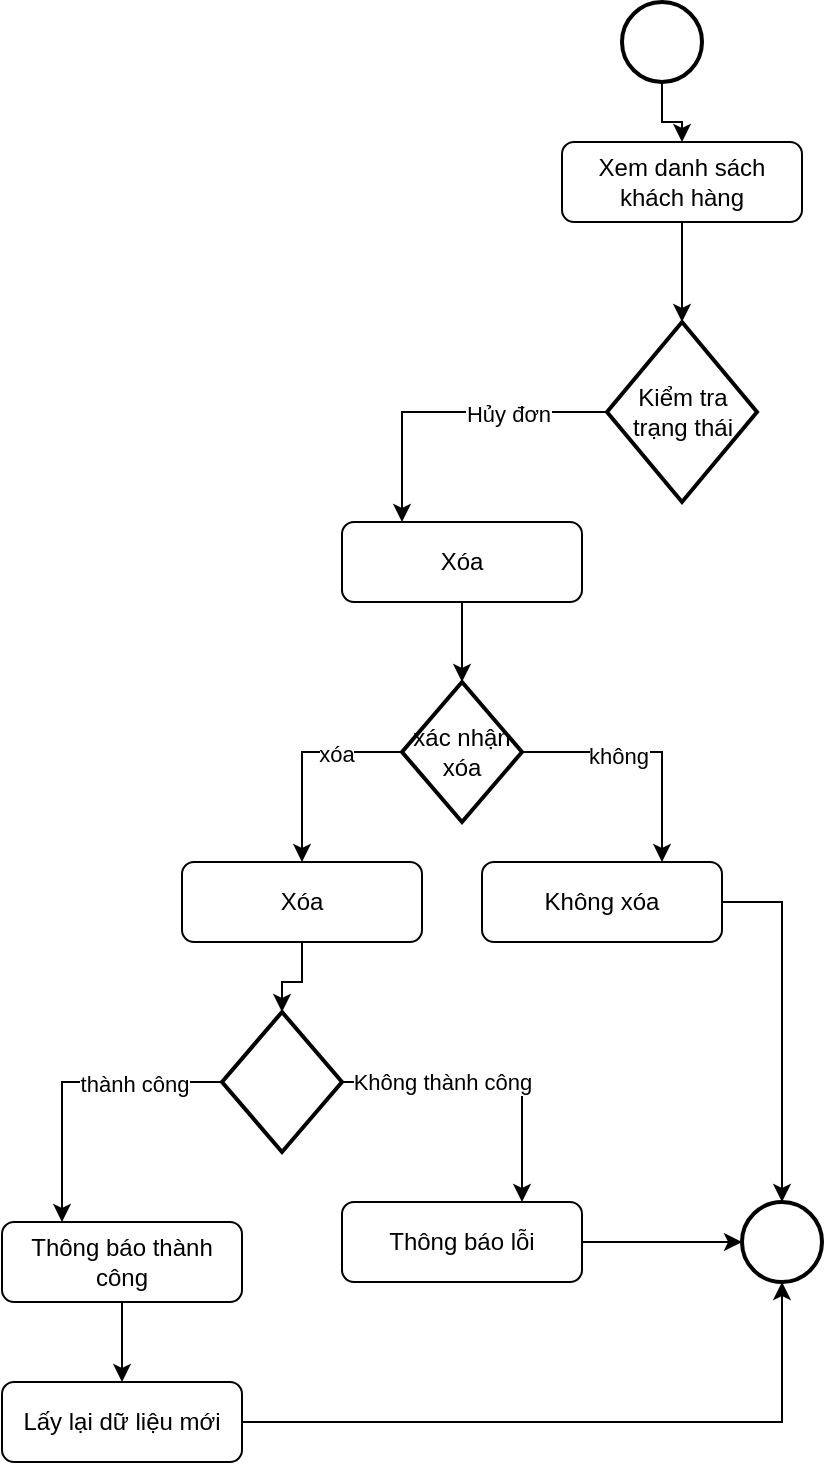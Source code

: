 <mxfile version="22.1.21" type="device">
  <diagram id="C5RBs43oDa-KdzZeNtuy" name="Page-1">
    <mxGraphModel dx="2670" dy="887" grid="1" gridSize="10" guides="1" tooltips="1" connect="1" arrows="1" fold="1" page="1" pageScale="1" pageWidth="827" pageHeight="1169" math="0" shadow="0">
      <root>
        <mxCell id="WIyWlLk6GJQsqaUBKTNV-0" />
        <mxCell id="WIyWlLk6GJQsqaUBKTNV-1" parent="WIyWlLk6GJQsqaUBKTNV-0" />
        <mxCell id="ujRmrIuVdwxbsllB7YR9-5" value="" style="edgeStyle=orthogonalEdgeStyle;rounded=0;orthogonalLoop=1;jettySize=auto;html=1;" parent="WIyWlLk6GJQsqaUBKTNV-1" source="WIyWlLk6GJQsqaUBKTNV-3" target="ujRmrIuVdwxbsllB7YR9-4" edge="1">
          <mxGeometry relative="1" as="geometry" />
        </mxCell>
        <mxCell id="WIyWlLk6GJQsqaUBKTNV-3" value="Xem danh sách khách hàng" style="rounded=1;whiteSpace=wrap;html=1;fontSize=12;glass=0;strokeWidth=1;shadow=0;" parent="WIyWlLk6GJQsqaUBKTNV-1" vertex="1">
          <mxGeometry x="160" y="80" width="120" height="40" as="geometry" />
        </mxCell>
        <mxCell id="4JjNX7PHLnrQE3cleRca-1" value="" style="edgeStyle=orthogonalEdgeStyle;rounded=0;orthogonalLoop=1;jettySize=auto;html=1;" edge="1" parent="WIyWlLk6GJQsqaUBKTNV-1" source="ujRmrIuVdwxbsllB7YR9-0" target="WIyWlLk6GJQsqaUBKTNV-3">
          <mxGeometry relative="1" as="geometry" />
        </mxCell>
        <mxCell id="ujRmrIuVdwxbsllB7YR9-0" value="" style="strokeWidth=2;html=1;shape=mxgraph.flowchart.start_2;whiteSpace=wrap;" parent="WIyWlLk6GJQsqaUBKTNV-1" vertex="1">
          <mxGeometry x="190" y="10" width="40" height="40" as="geometry" />
        </mxCell>
        <mxCell id="ujRmrIuVdwxbsllB7YR9-1" value="" style="strokeWidth=2;html=1;shape=mxgraph.flowchart.start_2;whiteSpace=wrap;" parent="WIyWlLk6GJQsqaUBKTNV-1" vertex="1">
          <mxGeometry x="250" y="610" width="40" height="40" as="geometry" />
        </mxCell>
        <mxCell id="ujRmrIuVdwxbsllB7YR9-7" style="edgeStyle=orthogonalEdgeStyle;rounded=0;orthogonalLoop=1;jettySize=auto;html=1;entryX=0.25;entryY=0;entryDx=0;entryDy=0;exitX=0;exitY=0.5;exitDx=0;exitDy=0;exitPerimeter=0;" parent="WIyWlLk6GJQsqaUBKTNV-1" source="ujRmrIuVdwxbsllB7YR9-4" target="ujRmrIuVdwxbsllB7YR9-6" edge="1">
          <mxGeometry relative="1" as="geometry" />
        </mxCell>
        <mxCell id="ujRmrIuVdwxbsllB7YR9-8" value="Hủy đơn" style="edgeLabel;html=1;align=center;verticalAlign=middle;resizable=0;points=[];" parent="ujRmrIuVdwxbsllB7YR9-7" vertex="1" connectable="0">
          <mxGeometry x="-0.373" y="1" relative="1" as="geometry">
            <mxPoint as="offset" />
          </mxGeometry>
        </mxCell>
        <mxCell id="ujRmrIuVdwxbsllB7YR9-4" value="Kiểm tra trạng thái" style="strokeWidth=2;html=1;shape=mxgraph.flowchart.decision;whiteSpace=wrap;" parent="WIyWlLk6GJQsqaUBKTNV-1" vertex="1">
          <mxGeometry x="182.5" y="170" width="75" height="90" as="geometry" />
        </mxCell>
        <mxCell id="ujRmrIuVdwxbsllB7YR9-10" style="edgeStyle=orthogonalEdgeStyle;rounded=0;orthogonalLoop=1;jettySize=auto;html=1;" parent="WIyWlLk6GJQsqaUBKTNV-1" source="ujRmrIuVdwxbsllB7YR9-6" target="ujRmrIuVdwxbsllB7YR9-9" edge="1">
          <mxGeometry relative="1" as="geometry" />
        </mxCell>
        <mxCell id="ujRmrIuVdwxbsllB7YR9-6" value="Xóa" style="rounded=1;whiteSpace=wrap;html=1;fontSize=12;glass=0;strokeWidth=1;shadow=0;" parent="WIyWlLk6GJQsqaUBKTNV-1" vertex="1">
          <mxGeometry x="50" y="270" width="120" height="40" as="geometry" />
        </mxCell>
        <mxCell id="ujRmrIuVdwxbsllB7YR9-12" style="edgeStyle=orthogonalEdgeStyle;rounded=0;orthogonalLoop=1;jettySize=auto;html=1;exitX=0;exitY=0.5;exitDx=0;exitDy=0;exitPerimeter=0;" parent="WIyWlLk6GJQsqaUBKTNV-1" source="ujRmrIuVdwxbsllB7YR9-9" target="ujRmrIuVdwxbsllB7YR9-11" edge="1">
          <mxGeometry relative="1" as="geometry" />
        </mxCell>
        <mxCell id="ujRmrIuVdwxbsllB7YR9-13" value="xóa" style="edgeLabel;html=1;align=center;verticalAlign=middle;resizable=0;points=[];" parent="ujRmrIuVdwxbsllB7YR9-12" vertex="1" connectable="0">
          <mxGeometry x="-0.368" y="1" relative="1" as="geometry">
            <mxPoint as="offset" />
          </mxGeometry>
        </mxCell>
        <mxCell id="ujRmrIuVdwxbsllB7YR9-16" style="edgeStyle=orthogonalEdgeStyle;rounded=0;orthogonalLoop=1;jettySize=auto;html=1;entryX=0.75;entryY=0;entryDx=0;entryDy=0;exitX=1;exitY=0.5;exitDx=0;exitDy=0;exitPerimeter=0;" parent="WIyWlLk6GJQsqaUBKTNV-1" source="ujRmrIuVdwxbsllB7YR9-9" target="ujRmrIuVdwxbsllB7YR9-15" edge="1">
          <mxGeometry relative="1" as="geometry" />
        </mxCell>
        <mxCell id="ujRmrIuVdwxbsllB7YR9-17" value="không" style="edgeLabel;html=1;align=center;verticalAlign=middle;resizable=0;points=[];" parent="ujRmrIuVdwxbsllB7YR9-16" vertex="1" connectable="0">
          <mxGeometry x="-0.235" y="-2" relative="1" as="geometry">
            <mxPoint as="offset" />
          </mxGeometry>
        </mxCell>
        <mxCell id="ujRmrIuVdwxbsllB7YR9-9" value="xác nhận xóa" style="strokeWidth=2;html=1;shape=mxgraph.flowchart.decision;whiteSpace=wrap;" parent="WIyWlLk6GJQsqaUBKTNV-1" vertex="1">
          <mxGeometry x="80" y="350" width="60" height="70" as="geometry" />
        </mxCell>
        <mxCell id="ujRmrIuVdwxbsllB7YR9-21" value="" style="edgeStyle=orthogonalEdgeStyle;rounded=0;orthogonalLoop=1;jettySize=auto;html=1;" parent="WIyWlLk6GJQsqaUBKTNV-1" source="ujRmrIuVdwxbsllB7YR9-11" target="ujRmrIuVdwxbsllB7YR9-20" edge="1">
          <mxGeometry relative="1" as="geometry" />
        </mxCell>
        <mxCell id="ujRmrIuVdwxbsllB7YR9-11" value="Xóa" style="rounded=1;whiteSpace=wrap;html=1;fontSize=12;glass=0;strokeWidth=1;shadow=0;" parent="WIyWlLk6GJQsqaUBKTNV-1" vertex="1">
          <mxGeometry x="-30" y="440" width="120" height="40" as="geometry" />
        </mxCell>
        <mxCell id="ujRmrIuVdwxbsllB7YR9-15" value="Không xóa" style="rounded=1;whiteSpace=wrap;html=1;fontSize=12;glass=0;strokeWidth=1;shadow=0;" parent="WIyWlLk6GJQsqaUBKTNV-1" vertex="1">
          <mxGeometry x="120" y="440" width="120" height="40" as="geometry" />
        </mxCell>
        <mxCell id="ujRmrIuVdwxbsllB7YR9-18" style="edgeStyle=orthogonalEdgeStyle;rounded=0;orthogonalLoop=1;jettySize=auto;html=1;entryX=0.5;entryY=0;entryDx=0;entryDy=0;entryPerimeter=0;" parent="WIyWlLk6GJQsqaUBKTNV-1" source="ujRmrIuVdwxbsllB7YR9-15" target="ujRmrIuVdwxbsllB7YR9-1" edge="1">
          <mxGeometry relative="1" as="geometry" />
        </mxCell>
        <mxCell id="ujRmrIuVdwxbsllB7YR9-26" value="" style="edgeStyle=orthogonalEdgeStyle;rounded=0;orthogonalLoop=1;jettySize=auto;html=1;" parent="WIyWlLk6GJQsqaUBKTNV-1" source="ujRmrIuVdwxbsllB7YR9-19" target="ujRmrIuVdwxbsllB7YR9-25" edge="1">
          <mxGeometry relative="1" as="geometry" />
        </mxCell>
        <mxCell id="ujRmrIuVdwxbsllB7YR9-19" value="Thông báo thành công" style="rounded=1;whiteSpace=wrap;html=1;fontSize=12;glass=0;strokeWidth=1;shadow=0;" parent="WIyWlLk6GJQsqaUBKTNV-1" vertex="1">
          <mxGeometry x="-120" y="620" width="120" height="40" as="geometry" />
        </mxCell>
        <mxCell id="ujRmrIuVdwxbsllB7YR9-22" style="edgeStyle=orthogonalEdgeStyle;rounded=0;orthogonalLoop=1;jettySize=auto;html=1;entryX=0.25;entryY=0;entryDx=0;entryDy=0;exitX=0;exitY=0.5;exitDx=0;exitDy=0;exitPerimeter=0;" parent="WIyWlLk6GJQsqaUBKTNV-1" source="ujRmrIuVdwxbsllB7YR9-20" target="ujRmrIuVdwxbsllB7YR9-19" edge="1">
          <mxGeometry relative="1" as="geometry" />
        </mxCell>
        <mxCell id="ujRmrIuVdwxbsllB7YR9-23" value="thành công" style="edgeLabel;html=1;align=center;verticalAlign=middle;resizable=0;points=[];" parent="ujRmrIuVdwxbsllB7YR9-22" vertex="1" connectable="0">
          <mxGeometry x="-0.411" y="1" relative="1" as="geometry">
            <mxPoint as="offset" />
          </mxGeometry>
        </mxCell>
        <mxCell id="ujRmrIuVdwxbsllB7YR9-29" style="edgeStyle=orthogonalEdgeStyle;rounded=0;orthogonalLoop=1;jettySize=auto;html=1;exitX=1;exitY=0.5;exitDx=0;exitDy=0;exitPerimeter=0;" parent="WIyWlLk6GJQsqaUBKTNV-1" source="ujRmrIuVdwxbsllB7YR9-20" target="ujRmrIuVdwxbsllB7YR9-28" edge="1">
          <mxGeometry relative="1" as="geometry">
            <Array as="points">
              <mxPoint x="140" y="550" />
            </Array>
          </mxGeometry>
        </mxCell>
        <mxCell id="ujRmrIuVdwxbsllB7YR9-30" value="Không thành công" style="edgeLabel;html=1;align=center;verticalAlign=middle;resizable=0;points=[];" parent="ujRmrIuVdwxbsllB7YR9-29" vertex="1" connectable="0">
          <mxGeometry x="-0.483" y="-2" relative="1" as="geometry">
            <mxPoint x="11" y="-2" as="offset" />
          </mxGeometry>
        </mxCell>
        <mxCell id="ujRmrIuVdwxbsllB7YR9-20" value="" style="strokeWidth=2;html=1;shape=mxgraph.flowchart.decision;whiteSpace=wrap;" parent="WIyWlLk6GJQsqaUBKTNV-1" vertex="1">
          <mxGeometry x="-10" y="515" width="60" height="70" as="geometry" />
        </mxCell>
        <mxCell id="ujRmrIuVdwxbsllB7YR9-25" value="Lấy lại dữ liệu mới" style="rounded=1;whiteSpace=wrap;html=1;fontSize=12;glass=0;strokeWidth=1;shadow=0;" parent="WIyWlLk6GJQsqaUBKTNV-1" vertex="1">
          <mxGeometry x="-120" y="700" width="120" height="40" as="geometry" />
        </mxCell>
        <mxCell id="ujRmrIuVdwxbsllB7YR9-27" style="edgeStyle=orthogonalEdgeStyle;rounded=0;orthogonalLoop=1;jettySize=auto;html=1;entryX=0.5;entryY=1;entryDx=0;entryDy=0;entryPerimeter=0;" parent="WIyWlLk6GJQsqaUBKTNV-1" source="ujRmrIuVdwxbsllB7YR9-25" target="ujRmrIuVdwxbsllB7YR9-1" edge="1">
          <mxGeometry relative="1" as="geometry" />
        </mxCell>
        <mxCell id="ujRmrIuVdwxbsllB7YR9-28" value="Thông báo lỗi" style="rounded=1;whiteSpace=wrap;html=1;fontSize=12;glass=0;strokeWidth=1;shadow=0;" parent="WIyWlLk6GJQsqaUBKTNV-1" vertex="1">
          <mxGeometry x="50" y="610" width="120" height="40" as="geometry" />
        </mxCell>
        <mxCell id="ujRmrIuVdwxbsllB7YR9-31" style="edgeStyle=orthogonalEdgeStyle;rounded=0;orthogonalLoop=1;jettySize=auto;html=1;entryX=0;entryY=0.5;entryDx=0;entryDy=0;entryPerimeter=0;" parent="WIyWlLk6GJQsqaUBKTNV-1" source="ujRmrIuVdwxbsllB7YR9-28" target="ujRmrIuVdwxbsllB7YR9-1" edge="1">
          <mxGeometry relative="1" as="geometry" />
        </mxCell>
      </root>
    </mxGraphModel>
  </diagram>
</mxfile>
